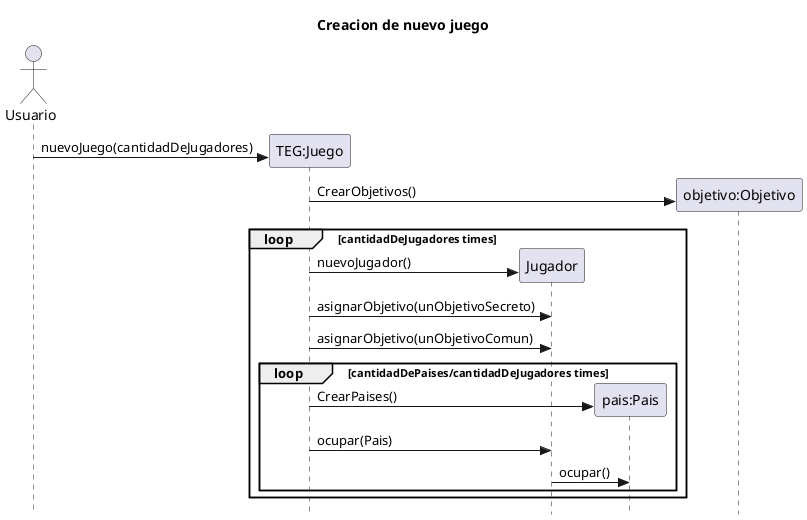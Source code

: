 @startuml Diagrama de secuencia 4
title Creacion de nuevo juego
skinparam style strictuml
actor Usuario as Usuario
participant "TEG:Juego" as Juego
participant "Jugador" as Jugador
participant "pais:Pais" as Pais
participant "objetivo:Objetivo" as Objetivo


Usuario -> Juego**: nuevoJuego(cantidadDeJugadores)

' Juego -> Pais**: CrearPaises()
Juego -> Objetivo**: CrearObjetivos()
loop cantidadDeJugadores times
    Juego -> Jugador**: nuevoJugador()
    Juego -> Jugador: asignarObjetivo(unObjetivoSecreto)
    Juego -> Jugador: asignarObjetivo(unObjetivoComun)
    loop cantidadDePaises/cantidadDeJugadores times
        Juego -> Pais**: CrearPaises()
        Juego -> Jugador: ocupar(Pais)
        Jugador -> Pais:ocupar()
    end
end

@enduml